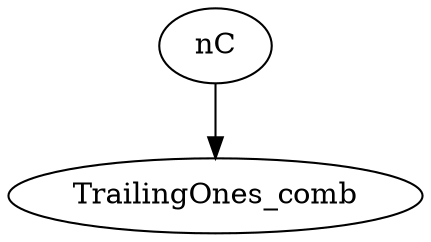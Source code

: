 strict digraph "" {
	TrailingOnes_comb	 [complexity=0,
		importance=0.0868237565731,
		rank=0.0];
	nC	 [complexity=5,
		importance=1.5824111227,
		rank=0.316482224541];
	nC -> TrailingOnes_comb;
}
